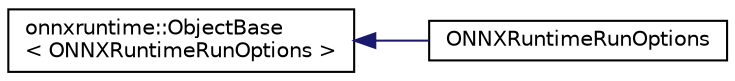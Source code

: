digraph "Graphical Class Hierarchy"
{
  edge [fontname="Helvetica",fontsize="10",labelfontname="Helvetica",labelfontsize="10"];
  node [fontname="Helvetica",fontsize="10",shape=record];
  rankdir="LR";
  Node0 [label="onnxruntime::ObjectBase\l\< ONNXRuntimeRunOptions \>",height=0.2,width=0.4,color="black", fillcolor="white", style="filled",URL="$classonnxruntime_1_1ObjectBase.html"];
  Node0 -> Node1 [dir="back",color="midnightblue",fontsize="10",style="solid",fontname="Helvetica"];
  Node1 [label="ONNXRuntimeRunOptions",height=0.2,width=0.4,color="black", fillcolor="white", style="filled",URL="$structONNXRuntimeRunOptions.html"];
}
